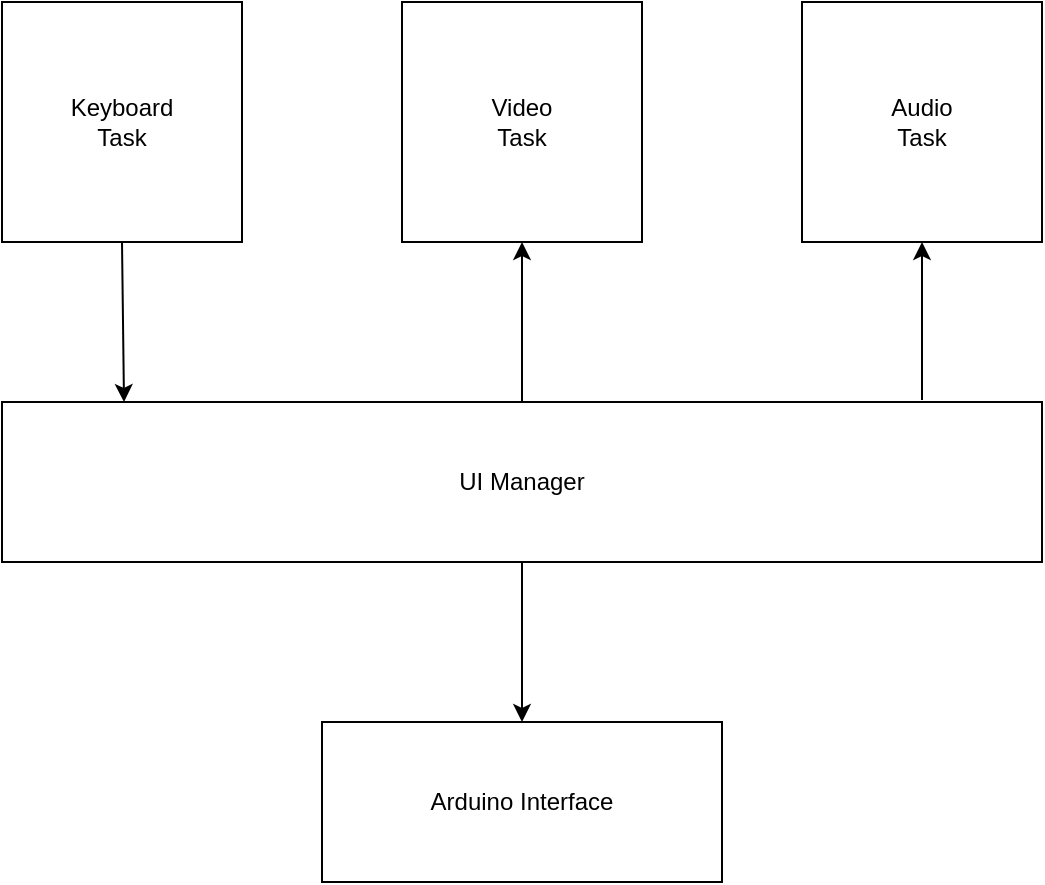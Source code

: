 <mxfile version="14.4.4" type="google"><diagram id="rhDVx7w4nEG2jmcV0ZHz" name="Page-1"><mxGraphModel dx="1194" dy="728" grid="1" gridSize="10" guides="1" tooltips="1" connect="1" arrows="1" fold="1" page="1" pageScale="1" pageWidth="850" pageHeight="1100" math="0" shadow="0"><root><mxCell id="0"/><mxCell id="1" parent="0"/><mxCell id="Dmr-Dnib8s-XUvew85NL-1" value="UI Manager" style="rounded=0;whiteSpace=wrap;html=1;" vertex="1" parent="1"><mxGeometry x="160" y="360" width="520" height="80" as="geometry"/></mxCell><mxCell id="Dmr-Dnib8s-XUvew85NL-2" value="Keyboard&lt;br&gt;Task" style="rounded=0;whiteSpace=wrap;html=1;" vertex="1" parent="1"><mxGeometry x="160" y="160" width="120" height="120" as="geometry"/></mxCell><mxCell id="Dmr-Dnib8s-XUvew85NL-3" value="Audio&lt;br&gt;Task" style="rounded=0;whiteSpace=wrap;html=1;" vertex="1" parent="1"><mxGeometry x="560" y="160" width="120" height="120" as="geometry"/></mxCell><mxCell id="Dmr-Dnib8s-XUvew85NL-4" value="Video&lt;br&gt;Task" style="rounded=0;whiteSpace=wrap;html=1;" vertex="1" parent="1"><mxGeometry x="360" y="160" width="120" height="120" as="geometry"/></mxCell><mxCell id="Dmr-Dnib8s-XUvew85NL-5" value="" style="endArrow=classic;html=1;exitX=0.5;exitY=1;exitDx=0;exitDy=0;" edge="1" parent="1" source="Dmr-Dnib8s-XUvew85NL-2"><mxGeometry width="50" height="50" relative="1" as="geometry"><mxPoint x="30" y="340" as="sourcePoint"/><mxPoint x="221" y="360" as="targetPoint"/></mxGeometry></mxCell><mxCell id="Dmr-Dnib8s-XUvew85NL-6" value="" style="endArrow=classic;html=1;entryX=0.5;entryY=1;entryDx=0;entryDy=0;exitX=0.5;exitY=0;exitDx=0;exitDy=0;" edge="1" parent="1" source="Dmr-Dnib8s-XUvew85NL-1" target="Dmr-Dnib8s-XUvew85NL-4"><mxGeometry width="50" height="50" relative="1" as="geometry"><mxPoint x="480" y="590" as="sourcePoint"/><mxPoint x="530" y="540" as="targetPoint"/></mxGeometry></mxCell><mxCell id="Dmr-Dnib8s-XUvew85NL-7" value="" style="endArrow=classic;html=1;entryX=0.5;entryY=1;entryDx=0;entryDy=0;" edge="1" parent="1" target="Dmr-Dnib8s-XUvew85NL-3"><mxGeometry width="50" height="50" relative="1" as="geometry"><mxPoint x="620" y="359" as="sourcePoint"/><mxPoint x="610" y="570" as="targetPoint"/></mxGeometry></mxCell><mxCell id="Dmr-Dnib8s-XUvew85NL-8" value="Arduino Interface" style="rounded=0;whiteSpace=wrap;html=1;" vertex="1" parent="1"><mxGeometry x="320" y="520" width="200" height="80" as="geometry"/></mxCell><mxCell id="Dmr-Dnib8s-XUvew85NL-9" value="" style="endArrow=classic;html=1;exitX=0.5;exitY=1;exitDx=0;exitDy=0;entryX=0.5;entryY=0;entryDx=0;entryDy=0;" edge="1" parent="1" source="Dmr-Dnib8s-XUvew85NL-1" target="Dmr-Dnib8s-XUvew85NL-8"><mxGeometry width="50" height="50" relative="1" as="geometry"><mxPoint x="640" y="540" as="sourcePoint"/><mxPoint x="690" y="490" as="targetPoint"/></mxGeometry></mxCell></root></mxGraphModel></diagram></mxfile>